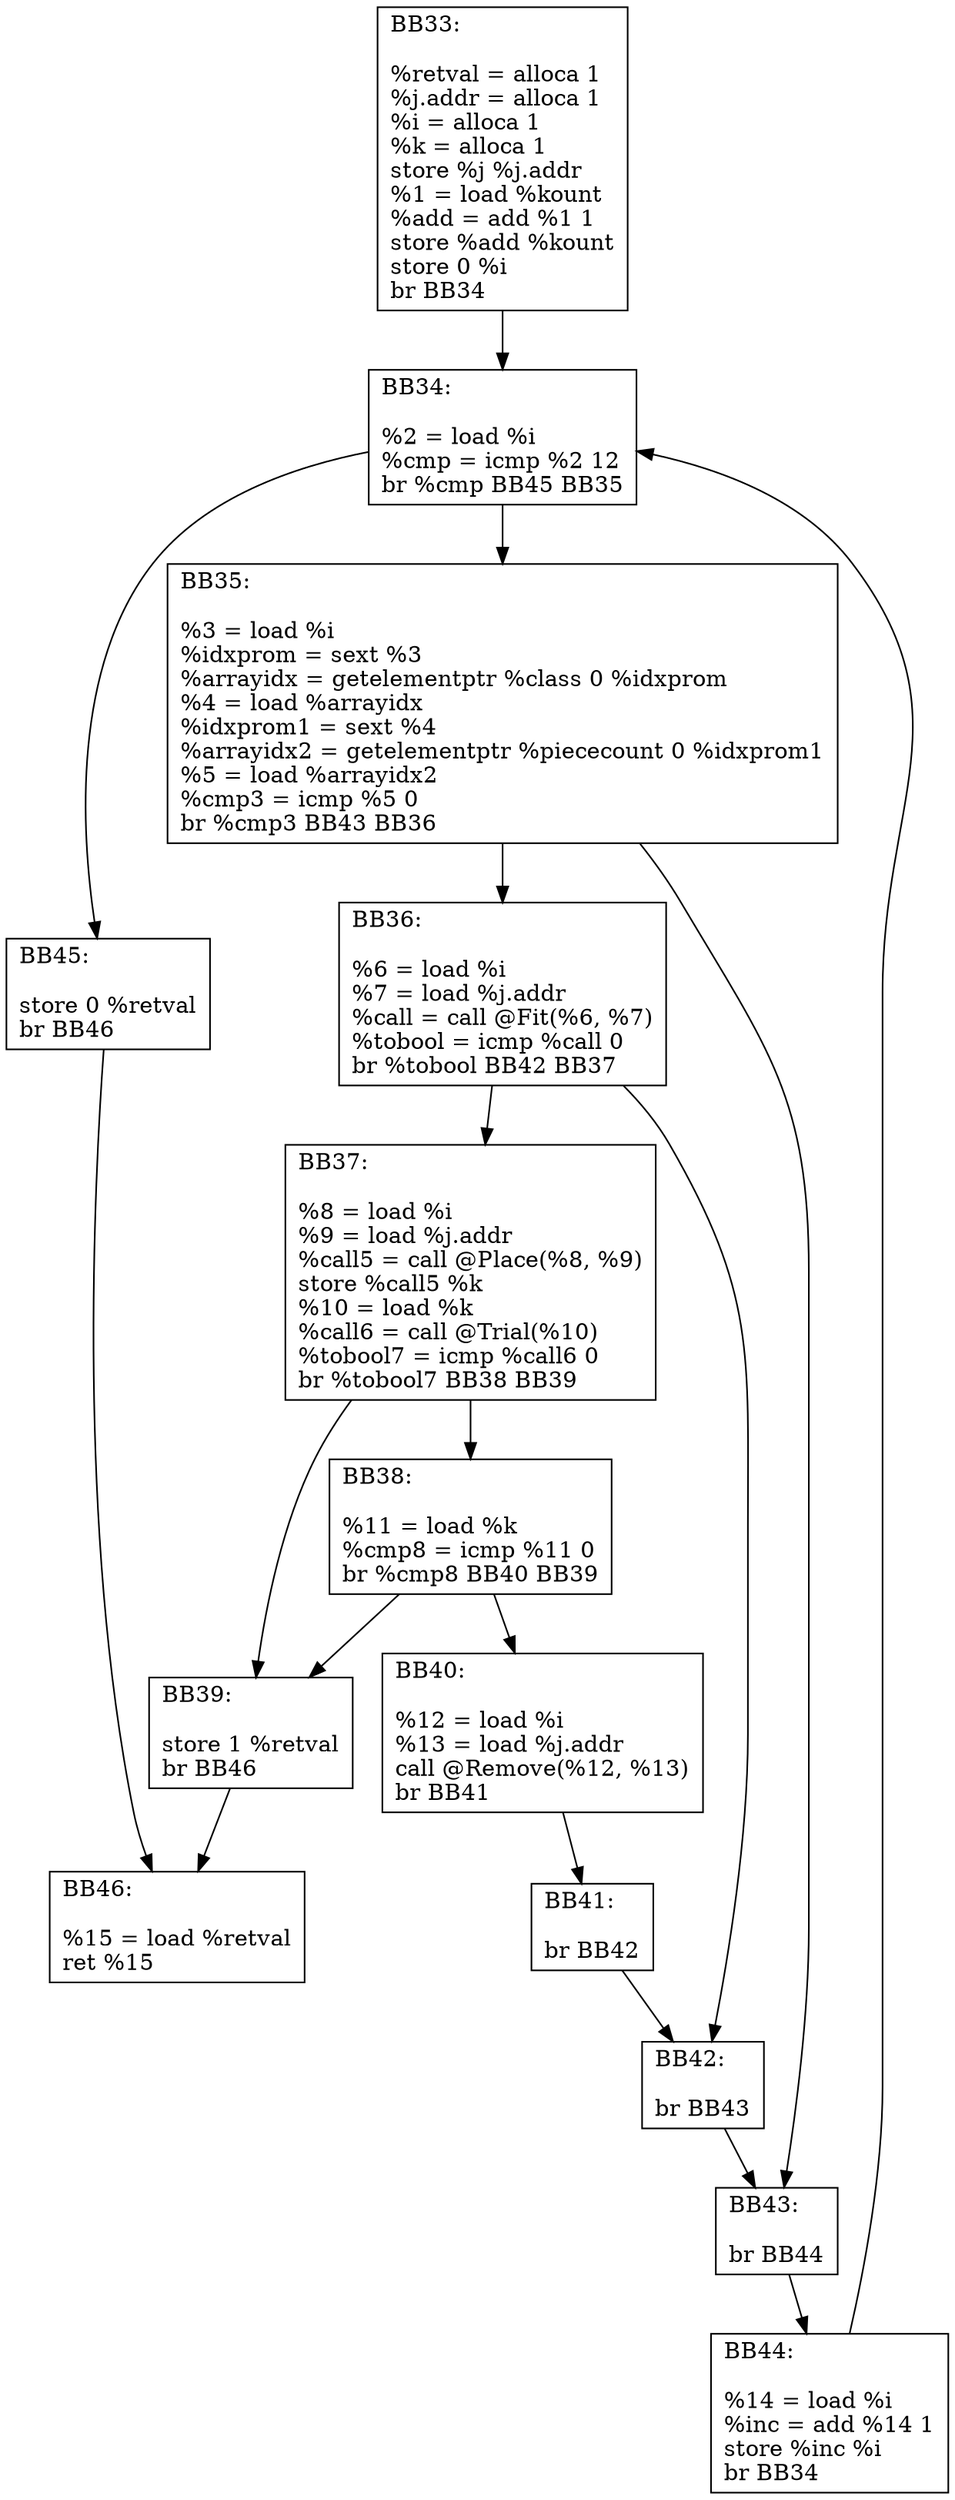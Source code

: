 digraph "CFG for 'Trial' function" {
BB33 [shape=record, label="{BB33:\l\l
%retval = alloca 1\l
%j.addr = alloca 1\l
%i = alloca 1\l
%k = alloca 1\l
store %j %j.addr\l
%1 = load %kount\l
%add = add %1 1\l
store %add %kount\l
store 0 %i\l
br BB34\l
}"];
BB33 -> BB34
BB34 [shape=record, label="{BB34:\l\l
%2 = load %i\l
%cmp = icmp %2 12\l
br %cmp BB45 BB35\l
}"];
BB34 -> BB35
BB34 -> BB45
BB35 [shape=record, label="{BB35:\l\l
%3 = load %i\l
%idxprom = sext %3\l
%arrayidx = getelementptr %class 0 %idxprom\l
%4 = load %arrayidx\l
%idxprom1 = sext %4\l
%arrayidx2 = getelementptr %piececount 0 %idxprom1\l
%5 = load %arrayidx2\l
%cmp3 = icmp %5 0\l
br %cmp3 BB43 BB36\l
}"];
BB35 -> BB36
BB35 -> BB43
BB36 [shape=record, label="{BB36:\l\l
%6 = load %i\l
%7 = load %j.addr\l
%call = call @Fit(%6, %7)\l%tobool = icmp %call 0\l
br %tobool BB42 BB37\l
}"];
BB36 -> BB37
BB36 -> BB42
BB37 [shape=record, label="{BB37:\l\l
%8 = load %i\l
%9 = load %j.addr\l
%call5 = call @Place(%8, %9)\lstore %call5 %k\l
%10 = load %k\l
%call6 = call @Trial(%10)\l%tobool7 = icmp %call6 0\l
br %tobool7 BB38 BB39\l
}"];
BB37 -> BB39
BB37 -> BB38
BB38 [shape=record, label="{BB38:\l\l
%11 = load %k\l
%cmp8 = icmp %11 0\l
br %cmp8 BB40 BB39\l
}"];
BB38 -> BB39
BB38 -> BB40
BB39 [shape=record, label="{BB39:\l\l
store 1 %retval\l
br BB46\l
}"];
BB39 -> BB46
BB40 [shape=record, label="{BB40:\l\l
%12 = load %i\l
%13 = load %j.addr\l
call @Remove(%12, %13)\lbr BB41\l
}"];
BB40 -> BB41
BB41 [shape=record, label="{BB41:\l\l
br BB42\l
}"];
BB41 -> BB42
BB42 [shape=record, label="{BB42:\l\l
br BB43\l
}"];
BB42 -> BB43
BB43 [shape=record, label="{BB43:\l\l
br BB44\l
}"];
BB43 -> BB44
BB44 [shape=record, label="{BB44:\l\l
%14 = load %i\l
%inc = add %14 1\l
store %inc %i\l
br BB34\l
}"];
BB44 -> BB34
BB45 [shape=record, label="{BB45:\l\l
store 0 %retval\l
br BB46\l
}"];
BB45 -> BB46
BB46 [shape=record, label="{BB46:\l\l
%15 = load %retval\l
ret %15\l
}"];
}
